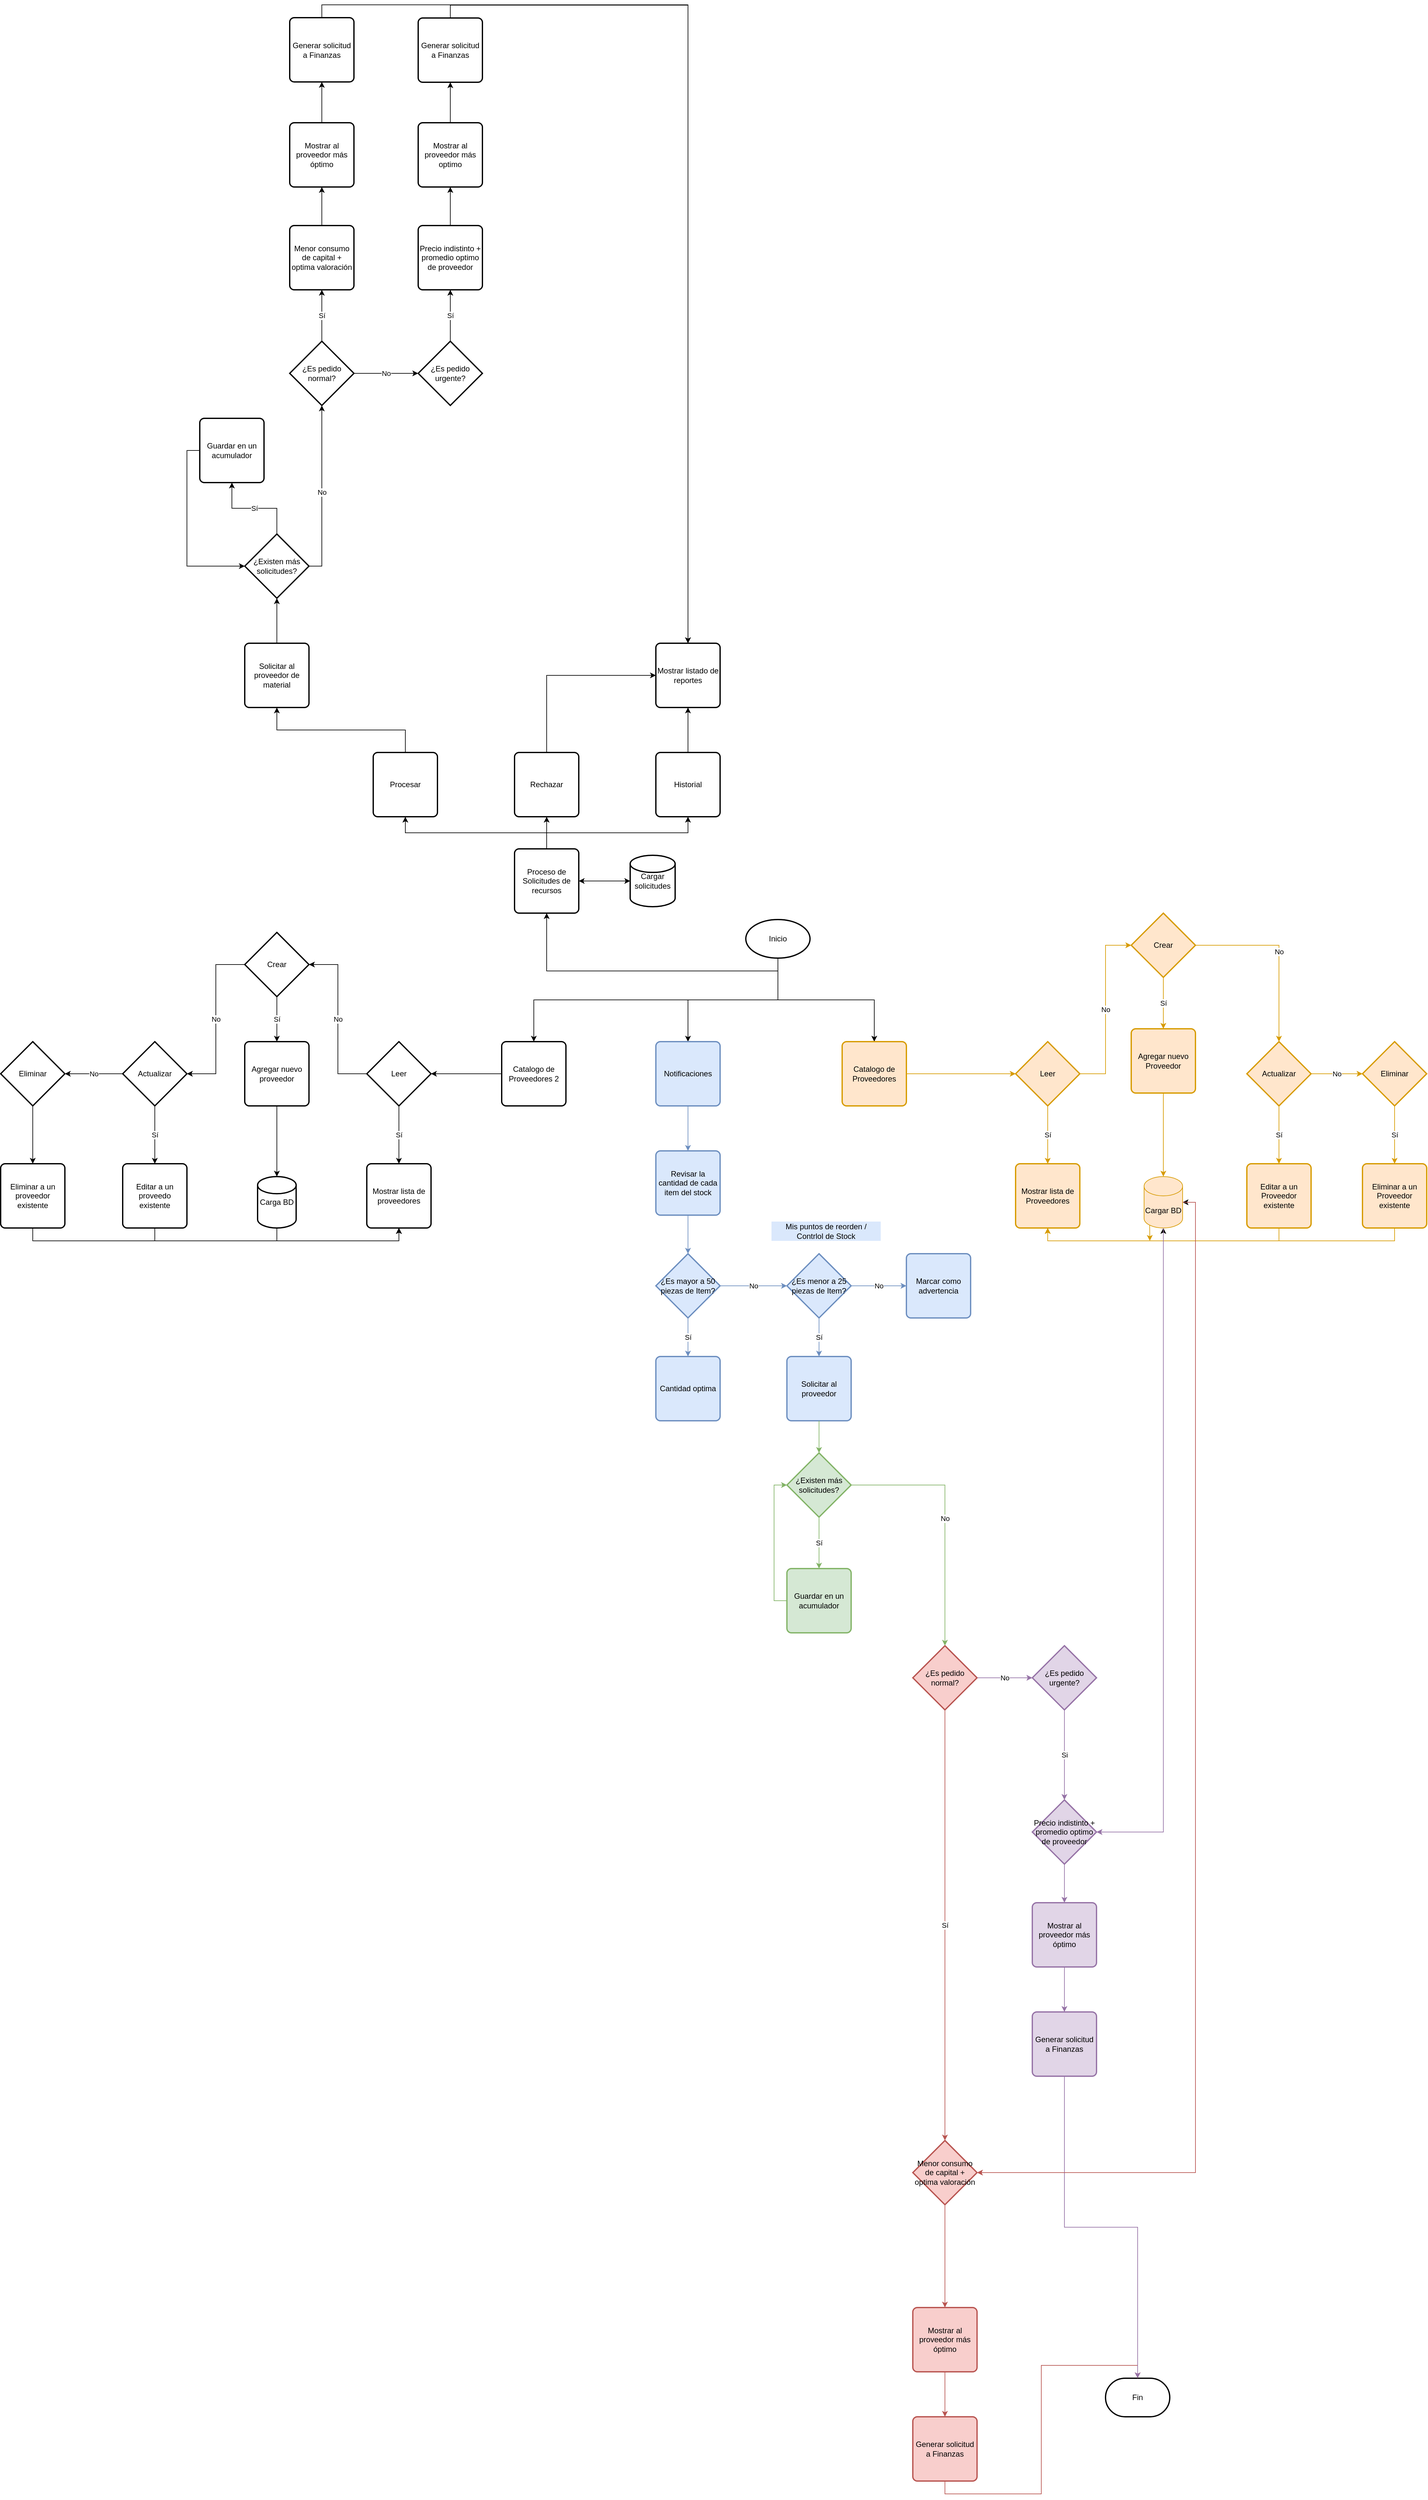 <mxfile version="27.0.9">
  <diagram name="Página-1" id="Si9PdR-W8FnnPKaAIWtb">
    <mxGraphModel dx="2134" dy="2963" grid="1" gridSize="10" guides="1" tooltips="1" connect="1" arrows="1" fold="1" page="1" pageScale="1" pageWidth="827" pageHeight="1169" math="0" shadow="0">
      <root>
        <mxCell id="0" />
        <mxCell id="1" parent="0" />
        <mxCell id="y1UfGzF3mYjny-DPBC8S-1" value="Revisar la cantidad de cada item del stock" style="rounded=1;whiteSpace=wrap;html=1;absoluteArcSize=1;arcSize=14;strokeWidth=2;fillColor=#dae8fc;strokeColor=#6c8ebf;" parent="1" vertex="1">
          <mxGeometry x="210" y="10" width="100" height="100" as="geometry" />
        </mxCell>
        <mxCell id="y1UfGzF3mYjny-DPBC8S-8" value="Sí" style="edgeStyle=orthogonalEdgeStyle;rounded=0;orthogonalLoop=1;jettySize=auto;html=1;exitX=0.5;exitY=1;exitDx=0;exitDy=0;exitPerimeter=0;entryX=0.5;entryY=0;entryDx=0;entryDy=0;fillColor=#dae8fc;strokeColor=#6c8ebf;" parent="1" source="y1UfGzF3mYjny-DPBC8S-2" target="y1UfGzF3mYjny-DPBC8S-3" edge="1">
          <mxGeometry relative="1" as="geometry" />
        </mxCell>
        <mxCell id="y1UfGzF3mYjny-DPBC8S-9" value="No" style="edgeStyle=orthogonalEdgeStyle;rounded=0;orthogonalLoop=1;jettySize=auto;html=1;exitX=1;exitY=0.5;exitDx=0;exitDy=0;exitPerimeter=0;fillColor=#dae8fc;strokeColor=#6c8ebf;" parent="1" source="y1UfGzF3mYjny-DPBC8S-2" target="y1UfGzF3mYjny-DPBC8S-4" edge="1">
          <mxGeometry relative="1" as="geometry" />
        </mxCell>
        <mxCell id="y1UfGzF3mYjny-DPBC8S-2" value="¿Es mayor a 50 piezas de Item?" style="strokeWidth=2;html=1;shape=mxgraph.flowchart.decision;whiteSpace=wrap;fillColor=#dae8fc;strokeColor=#6c8ebf;" parent="1" vertex="1">
          <mxGeometry x="210" y="170" width="100" height="100" as="geometry" />
        </mxCell>
        <mxCell id="y1UfGzF3mYjny-DPBC8S-3" value="Cantidad optima" style="rounded=1;whiteSpace=wrap;html=1;absoluteArcSize=1;arcSize=14;strokeWidth=2;fillColor=#dae8fc;strokeColor=#6c8ebf;" parent="1" vertex="1">
          <mxGeometry x="210" y="330" width="100" height="100" as="geometry" />
        </mxCell>
        <mxCell id="y1UfGzF3mYjny-DPBC8S-10" value="Sí" style="edgeStyle=orthogonalEdgeStyle;rounded=0;orthogonalLoop=1;jettySize=auto;html=1;exitX=0.5;exitY=1;exitDx=0;exitDy=0;exitPerimeter=0;fillColor=#dae8fc;strokeColor=#6c8ebf;" parent="1" source="y1UfGzF3mYjny-DPBC8S-4" target="y1UfGzF3mYjny-DPBC8S-5" edge="1">
          <mxGeometry relative="1" as="geometry" />
        </mxCell>
        <mxCell id="y1UfGzF3mYjny-DPBC8S-11" value="No" style="edgeStyle=orthogonalEdgeStyle;rounded=0;orthogonalLoop=1;jettySize=auto;html=1;exitX=1;exitY=0.5;exitDx=0;exitDy=0;exitPerimeter=0;fillColor=#dae8fc;strokeColor=#6c8ebf;" parent="1" source="y1UfGzF3mYjny-DPBC8S-4" target="y1UfGzF3mYjny-DPBC8S-6" edge="1">
          <mxGeometry relative="1" as="geometry" />
        </mxCell>
        <mxCell id="y1UfGzF3mYjny-DPBC8S-4" value="¿Es menor a 25 piezas de Item?" style="strokeWidth=2;html=1;shape=mxgraph.flowchart.decision;whiteSpace=wrap;fillColor=#dae8fc;strokeColor=#6c8ebf;" parent="1" vertex="1">
          <mxGeometry x="414" y="170" width="100" height="100" as="geometry" />
        </mxCell>
        <mxCell id="y1UfGzF3mYjny-DPBC8S-5" value="Solicitar al proveedor" style="rounded=1;whiteSpace=wrap;html=1;absoluteArcSize=1;arcSize=14;strokeWidth=2;fillColor=#dae8fc;strokeColor=#6c8ebf;" parent="1" vertex="1">
          <mxGeometry x="414" y="330" width="100" height="100" as="geometry" />
        </mxCell>
        <mxCell id="y1UfGzF3mYjny-DPBC8S-6" value="Marcar como advertencia" style="rounded=1;whiteSpace=wrap;html=1;absoluteArcSize=1;arcSize=14;strokeWidth=2;fillColor=#dae8fc;strokeColor=#6c8ebf;" parent="1" vertex="1">
          <mxGeometry x="600" y="170" width="100" height="100" as="geometry" />
        </mxCell>
        <mxCell id="y1UfGzF3mYjny-DPBC8S-7" style="edgeStyle=orthogonalEdgeStyle;rounded=0;orthogonalLoop=1;jettySize=auto;html=1;exitX=0.5;exitY=1;exitDx=0;exitDy=0;entryX=0.5;entryY=0;entryDx=0;entryDy=0;entryPerimeter=0;fillColor=#dae8fc;strokeColor=#6c8ebf;" parent="1" source="y1UfGzF3mYjny-DPBC8S-1" target="y1UfGzF3mYjny-DPBC8S-2" edge="1">
          <mxGeometry relative="1" as="geometry" />
        </mxCell>
        <mxCell id="y1UfGzF3mYjny-DPBC8S-12" value="Mis puntos de reorden / Contrlol de Stock" style="text;html=1;align=center;verticalAlign=middle;whiteSpace=wrap;rounded=0;fillColor=#dae8fc;strokeColor=none;gradientColor=none;" parent="1" vertex="1">
          <mxGeometry x="390" y="120" width="170" height="30" as="geometry" />
        </mxCell>
        <mxCell id="rQ1RyL4YtpQLSRB3d6i6-26" style="edgeStyle=orthogonalEdgeStyle;rounded=0;orthogonalLoop=1;jettySize=auto;html=1;exitX=0.5;exitY=1;exitDx=0;exitDy=0;exitPerimeter=0;entryX=0.5;entryY=0;entryDx=0;entryDy=0;" parent="1" source="GP2_9fRb6jsG9fSEQ1mg-2" target="rQ1RyL4YtpQLSRB3d6i6-7" edge="1">
          <mxGeometry relative="1" as="geometry" />
        </mxCell>
        <mxCell id="rQ1RyL4YtpQLSRB3d6i6-27" style="edgeStyle=orthogonalEdgeStyle;rounded=0;orthogonalLoop=1;jettySize=auto;html=1;exitX=0.5;exitY=1;exitDx=0;exitDy=0;exitPerimeter=0;entryX=0.5;entryY=0;entryDx=0;entryDy=0;" parent="1" source="GP2_9fRb6jsG9fSEQ1mg-2" target="GP2_9fRb6jsG9fSEQ1mg-3" edge="1">
          <mxGeometry relative="1" as="geometry" />
        </mxCell>
        <mxCell id="JnuN6gRySc5gOmuE4yXO-3" style="edgeStyle=orthogonalEdgeStyle;rounded=0;orthogonalLoop=1;jettySize=auto;html=1;exitX=0.5;exitY=1;exitDx=0;exitDy=0;exitPerimeter=0;entryX=0.5;entryY=0;entryDx=0;entryDy=0;" edge="1" parent="1" source="GP2_9fRb6jsG9fSEQ1mg-2" target="JnuN6gRySc5gOmuE4yXO-1">
          <mxGeometry relative="1" as="geometry" />
        </mxCell>
        <mxCell id="JnuN6gRySc5gOmuE4yXO-32" style="edgeStyle=orthogonalEdgeStyle;rounded=0;orthogonalLoop=1;jettySize=auto;html=1;exitX=0.5;exitY=1;exitDx=0;exitDy=0;exitPerimeter=0;entryX=0.5;entryY=1;entryDx=0;entryDy=0;" edge="1" parent="1" source="GP2_9fRb6jsG9fSEQ1mg-2" target="JnuN6gRySc5gOmuE4yXO-31">
          <mxGeometry relative="1" as="geometry" />
        </mxCell>
        <mxCell id="GP2_9fRb6jsG9fSEQ1mg-2" value="Inicio" style="strokeWidth=2;html=1;shape=mxgraph.flowchart.start_1;whiteSpace=wrap;" parent="1" vertex="1">
          <mxGeometry x="350" y="-350" width="100" height="60" as="geometry" />
        </mxCell>
        <mxCell id="GP2_9fRb6jsG9fSEQ1mg-4" style="edgeStyle=orthogonalEdgeStyle;rounded=0;orthogonalLoop=1;jettySize=auto;html=1;exitX=0.5;exitY=1;exitDx=0;exitDy=0;fillColor=#dae8fc;strokeColor=#6c8ebf;" parent="1" source="GP2_9fRb6jsG9fSEQ1mg-3" target="y1UfGzF3mYjny-DPBC8S-1" edge="1">
          <mxGeometry relative="1" as="geometry" />
        </mxCell>
        <mxCell id="GP2_9fRb6jsG9fSEQ1mg-3" value="Notificaciones" style="rounded=1;whiteSpace=wrap;html=1;absoluteArcSize=1;arcSize=14;strokeWidth=2;fillColor=#dae8fc;strokeColor=#6c8ebf;" parent="1" vertex="1">
          <mxGeometry x="210" y="-160" width="100" height="100" as="geometry" />
        </mxCell>
        <mxCell id="GP2_9fRb6jsG9fSEQ1mg-9" value="No" style="edgeStyle=orthogonalEdgeStyle;rounded=0;orthogonalLoop=1;jettySize=auto;html=1;exitX=1;exitY=0.5;exitDx=0;exitDy=0;exitPerimeter=0;fillColor=#e1d5e7;strokeColor=#9673a6;" parent="1" source="GP2_9fRb6jsG9fSEQ1mg-6" target="GP2_9fRb6jsG9fSEQ1mg-7" edge="1">
          <mxGeometry relative="1" as="geometry" />
        </mxCell>
        <mxCell id="XgwGahx4obBgcmmxPO0F-2" value="Sí" style="edgeStyle=orthogonalEdgeStyle;rounded=0;orthogonalLoop=1;jettySize=auto;html=1;exitX=0.5;exitY=1;exitDx=0;exitDy=0;exitPerimeter=0;fillColor=#f8cecc;strokeColor=#b85450;" parent="1" source="GP2_9fRb6jsG9fSEQ1mg-6" target="GP2_9fRb6jsG9fSEQ1mg-10" edge="1">
          <mxGeometry relative="1" as="geometry" />
        </mxCell>
        <mxCell id="GP2_9fRb6jsG9fSEQ1mg-6" value="¿Es pedido normal?" style="strokeWidth=2;html=1;shape=mxgraph.flowchart.decision;whiteSpace=wrap;fillColor=#f8cecc;strokeColor=#b85450;" parent="1" vertex="1">
          <mxGeometry x="610" y="780" width="100" height="100" as="geometry" />
        </mxCell>
        <mxCell id="XgwGahx4obBgcmmxPO0F-6" value="Si" style="edgeStyle=orthogonalEdgeStyle;rounded=0;orthogonalLoop=1;jettySize=auto;html=1;exitX=0.5;exitY=1;exitDx=0;exitDy=0;exitPerimeter=0;fillColor=#e1d5e7;strokeColor=#9673a6;" parent="1" source="GP2_9fRb6jsG9fSEQ1mg-7" target="XgwGahx4obBgcmmxPO0F-4" edge="1">
          <mxGeometry relative="1" as="geometry" />
        </mxCell>
        <mxCell id="GP2_9fRb6jsG9fSEQ1mg-7" value="¿Es pedido urgente?" style="strokeWidth=2;html=1;shape=mxgraph.flowchart.decision;whiteSpace=wrap;fillColor=#e1d5e7;strokeColor=#9673a6;" parent="1" vertex="1">
          <mxGeometry x="796" y="780" width="100" height="100" as="geometry" />
        </mxCell>
        <mxCell id="XgwGahx4obBgcmmxPO0F-15" style="edgeStyle=orthogonalEdgeStyle;rounded=0;orthogonalLoop=1;jettySize=auto;html=1;exitX=0.5;exitY=1;exitDx=0;exitDy=0;exitPerimeter=0;fillColor=#f8cecc;strokeColor=#b85450;" parent="1" source="GP2_9fRb6jsG9fSEQ1mg-10" target="XgwGahx4obBgcmmxPO0F-12" edge="1">
          <mxGeometry relative="1" as="geometry" />
        </mxCell>
        <mxCell id="XxHAxnA4pDJHmgFTphE2-3" style="edgeStyle=orthogonalEdgeStyle;rounded=0;orthogonalLoop=1;jettySize=auto;html=1;exitX=1;exitY=0.5;exitDx=0;exitDy=0;exitPerimeter=0;entryX=1;entryY=0.5;entryDx=0;entryDy=0;entryPerimeter=0;" parent="1" source="GP2_9fRb6jsG9fSEQ1mg-10" target="soa-nvEVilf6b3IacsVn-1" edge="1">
          <mxGeometry relative="1" as="geometry">
            <mxPoint x="1050" y="1550" as="targetPoint" />
          </mxGeometry>
        </mxCell>
        <mxCell id="GP2_9fRb6jsG9fSEQ1mg-10" value="Menor consumo de capital + optima valoración" style="strokeWidth=2;html=1;shape=mxgraph.flowchart.decision;whiteSpace=wrap;fillColor=#f8cecc;strokeColor=#b85450;" parent="1" vertex="1">
          <mxGeometry x="610" y="1550" width="100" height="100" as="geometry" />
        </mxCell>
        <mxCell id="XgwGahx4obBgcmmxPO0F-9" style="edgeStyle=orthogonalEdgeStyle;rounded=0;orthogonalLoop=1;jettySize=auto;html=1;exitX=0.5;exitY=1;exitDx=0;exitDy=0;exitPerimeter=0;fillColor=#e1d5e7;strokeColor=#9673a6;" parent="1" source="XgwGahx4obBgcmmxPO0F-4" target="XgwGahx4obBgcmmxPO0F-8" edge="1">
          <mxGeometry relative="1" as="geometry" />
        </mxCell>
        <mxCell id="XxHAxnA4pDJHmgFTphE2-2" style="edgeStyle=orthogonalEdgeStyle;rounded=0;orthogonalLoop=1;jettySize=auto;html=1;exitX=1;exitY=0.5;exitDx=0;exitDy=0;exitPerimeter=0;" parent="1" source="XgwGahx4obBgcmmxPO0F-4" target="soa-nvEVilf6b3IacsVn-1" edge="1">
          <mxGeometry relative="1" as="geometry">
            <mxPoint x="950" y="720" as="targetPoint" />
          </mxGeometry>
        </mxCell>
        <mxCell id="XgwGahx4obBgcmmxPO0F-4" value="Precio indistinto + promedio optimo de proveedor" style="strokeWidth=2;html=1;shape=mxgraph.flowchart.decision;whiteSpace=wrap;fillColor=#e1d5e7;strokeColor=#9673a6;" parent="1" vertex="1">
          <mxGeometry x="796" y="1020" width="100" height="100" as="geometry" />
        </mxCell>
        <mxCell id="XgwGahx4obBgcmmxPO0F-17" style="edgeStyle=orthogonalEdgeStyle;rounded=0;orthogonalLoop=1;jettySize=auto;html=1;exitX=0.5;exitY=1;exitDx=0;exitDy=0;fillColor=#e1d5e7;strokeColor=#9673a6;" parent="1" source="XgwGahx4obBgcmmxPO0F-8" target="XgwGahx4obBgcmmxPO0F-16" edge="1">
          <mxGeometry relative="1" as="geometry" />
        </mxCell>
        <mxCell id="XgwGahx4obBgcmmxPO0F-8" value="Mostrar al proveedor más óptimo" style="rounded=1;whiteSpace=wrap;html=1;absoluteArcSize=1;arcSize=14;strokeWidth=2;fillColor=#e1d5e7;strokeColor=#9673a6;" parent="1" vertex="1">
          <mxGeometry x="796" y="1180" width="100" height="100" as="geometry" />
        </mxCell>
        <mxCell id="rQ1RyL4YtpQLSRB3d6i6-4" style="edgeStyle=orthogonalEdgeStyle;rounded=0;orthogonalLoop=1;jettySize=auto;html=1;exitX=0.5;exitY=1;exitDx=0;exitDy=0;entryX=0.5;entryY=0;entryDx=0;entryDy=0;fillColor=#f8cecc;strokeColor=#b85450;" parent="1" source="XgwGahx4obBgcmmxPO0F-12" target="rQ1RyL4YtpQLSRB3d6i6-3" edge="1">
          <mxGeometry relative="1" as="geometry" />
        </mxCell>
        <mxCell id="XgwGahx4obBgcmmxPO0F-12" value="Mostrar al proveedor más óptimo" style="rounded=1;whiteSpace=wrap;html=1;absoluteArcSize=1;arcSize=14;strokeWidth=2;fillColor=#f8cecc;strokeColor=#b85450;" parent="1" vertex="1">
          <mxGeometry x="610" y="1810" width="100" height="100" as="geometry" />
        </mxCell>
        <mxCell id="XgwGahx4obBgcmmxPO0F-16" value="Generar solicitud a Finanzas" style="rounded=1;whiteSpace=wrap;html=1;absoluteArcSize=1;arcSize=14;strokeWidth=2;fillColor=#e1d5e7;strokeColor=#9673a6;" parent="1" vertex="1">
          <mxGeometry x="796" y="1350" width="100" height="100" as="geometry" />
        </mxCell>
        <mxCell id="rQ1RyL4YtpQLSRB3d6i6-3" value="Generar solicitud a Finanzas" style="rounded=1;whiteSpace=wrap;html=1;absoluteArcSize=1;arcSize=14;strokeWidth=2;fillColor=#f8cecc;strokeColor=#b85450;" parent="1" vertex="1">
          <mxGeometry x="610" y="1980" width="100" height="100" as="geometry" />
        </mxCell>
        <mxCell id="rQ1RyL4YtpQLSRB3d6i6-7" value="Catalogo de Proveedores" style="rounded=1;whiteSpace=wrap;html=1;absoluteArcSize=1;arcSize=14;strokeWidth=2;fillColor=#ffe6cc;strokeColor=#d79b00;" parent="1" vertex="1">
          <mxGeometry x="500" y="-160" width="100" height="100" as="geometry" />
        </mxCell>
        <mxCell id="rQ1RyL4YtpQLSRB3d6i6-8" value="Mostrar lista de Proveedores" style="rounded=1;whiteSpace=wrap;html=1;absoluteArcSize=1;arcSize=14;strokeWidth=2;fillColor=#ffe6cc;strokeColor=#d79b00;" parent="1" vertex="1">
          <mxGeometry x="770" y="30" width="100" height="100" as="geometry" />
        </mxCell>
        <mxCell id="soa-nvEVilf6b3IacsVn-2" style="edgeStyle=orthogonalEdgeStyle;rounded=0;orthogonalLoop=1;jettySize=auto;html=1;exitX=0.5;exitY=1;exitDx=0;exitDy=0;fillColor=#ffe6cc;strokeColor=#d79b00;" parent="1" source="rQ1RyL4YtpQLSRB3d6i6-9" target="soa-nvEVilf6b3IacsVn-1" edge="1">
          <mxGeometry relative="1" as="geometry" />
        </mxCell>
        <mxCell id="rQ1RyL4YtpQLSRB3d6i6-9" value="Agregar nuevo Proveedor" style="rounded=1;whiteSpace=wrap;html=1;absoluteArcSize=1;arcSize=14;strokeWidth=2;fillColor=#ffe6cc;strokeColor=#d79b00;" parent="1" vertex="1">
          <mxGeometry x="950" y="-180" width="100" height="100" as="geometry" />
        </mxCell>
        <mxCell id="soa-nvEVilf6b3IacsVn-4" style="edgeStyle=orthogonalEdgeStyle;rounded=0;orthogonalLoop=1;jettySize=auto;html=1;exitX=0.5;exitY=1;exitDx=0;exitDy=0;entryX=0.5;entryY=1;entryDx=0;entryDy=0;fillColor=#ffe6cc;strokeColor=#d79b00;" parent="1" source="rQ1RyL4YtpQLSRB3d6i6-10" target="rQ1RyL4YtpQLSRB3d6i6-8" edge="1">
          <mxGeometry relative="1" as="geometry" />
        </mxCell>
        <mxCell id="rQ1RyL4YtpQLSRB3d6i6-10" value="Editar a un Proveedor existente" style="rounded=1;whiteSpace=wrap;html=1;absoluteArcSize=1;arcSize=14;strokeWidth=2;fillColor=#ffe6cc;strokeColor=#d79b00;" parent="1" vertex="1">
          <mxGeometry x="1130" y="30" width="100" height="100" as="geometry" />
        </mxCell>
        <mxCell id="soa-nvEVilf6b3IacsVn-6" style="edgeStyle=orthogonalEdgeStyle;rounded=0;orthogonalLoop=1;jettySize=auto;html=1;exitX=0.5;exitY=1;exitDx=0;exitDy=0;entryX=0.5;entryY=1;entryDx=0;entryDy=0;fillColor=#ffe6cc;strokeColor=#d79b00;" parent="1" source="rQ1RyL4YtpQLSRB3d6i6-11" target="rQ1RyL4YtpQLSRB3d6i6-8" edge="1">
          <mxGeometry relative="1" as="geometry" />
        </mxCell>
        <mxCell id="rQ1RyL4YtpQLSRB3d6i6-11" value="Eliminar a un Proveedor existente" style="rounded=1;whiteSpace=wrap;html=1;absoluteArcSize=1;arcSize=14;strokeWidth=2;fillColor=#ffe6cc;strokeColor=#d79b00;" parent="1" vertex="1">
          <mxGeometry x="1310" y="30" width="100" height="100" as="geometry" />
        </mxCell>
        <mxCell id="rQ1RyL4YtpQLSRB3d6i6-14" value="Sí" style="edgeStyle=orthogonalEdgeStyle;rounded=0;orthogonalLoop=1;jettySize=auto;html=1;exitX=0.5;exitY=1;exitDx=0;exitDy=0;exitPerimeter=0;entryX=0.5;entryY=0;entryDx=0;entryDy=0;fillColor=#ffe6cc;strokeColor=#d79b00;" parent="1" source="rQ1RyL4YtpQLSRB3d6i6-12" target="rQ1RyL4YtpQLSRB3d6i6-8" edge="1">
          <mxGeometry relative="1" as="geometry" />
        </mxCell>
        <mxCell id="rQ1RyL4YtpQLSRB3d6i6-12" value="Leer" style="strokeWidth=2;html=1;shape=mxgraph.flowchart.decision;whiteSpace=wrap;fillColor=#ffe6cc;strokeColor=#d79b00;" parent="1" vertex="1">
          <mxGeometry x="770" y="-160" width="100" height="100" as="geometry" />
        </mxCell>
        <mxCell id="rQ1RyL4YtpQLSRB3d6i6-13" style="edgeStyle=orthogonalEdgeStyle;rounded=0;orthogonalLoop=1;jettySize=auto;html=1;exitX=1;exitY=0.5;exitDx=0;exitDy=0;entryX=0;entryY=0.5;entryDx=0;entryDy=0;entryPerimeter=0;fillColor=#ffe6cc;strokeColor=#d79b00;" parent="1" source="rQ1RyL4YtpQLSRB3d6i6-7" target="rQ1RyL4YtpQLSRB3d6i6-12" edge="1">
          <mxGeometry relative="1" as="geometry" />
        </mxCell>
        <mxCell id="rQ1RyL4YtpQLSRB3d6i6-18" value="Sí" style="edgeStyle=orthogonalEdgeStyle;rounded=0;orthogonalLoop=1;jettySize=auto;html=1;exitX=0.5;exitY=1;exitDx=0;exitDy=0;exitPerimeter=0;entryX=0.5;entryY=0;entryDx=0;entryDy=0;fillColor=#ffe6cc;strokeColor=#d79b00;" parent="1" source="rQ1RyL4YtpQLSRB3d6i6-16" target="rQ1RyL4YtpQLSRB3d6i6-9" edge="1">
          <mxGeometry relative="1" as="geometry" />
        </mxCell>
        <mxCell id="rQ1RyL4YtpQLSRB3d6i6-20" value="No" style="edgeStyle=orthogonalEdgeStyle;rounded=0;orthogonalLoop=1;jettySize=auto;html=1;exitX=1;exitY=0.5;exitDx=0;exitDy=0;exitPerimeter=0;fillColor=#ffe6cc;strokeColor=#d79b00;" parent="1" source="rQ1RyL4YtpQLSRB3d6i6-16" target="rQ1RyL4YtpQLSRB3d6i6-19" edge="1">
          <mxGeometry relative="1" as="geometry" />
        </mxCell>
        <mxCell id="rQ1RyL4YtpQLSRB3d6i6-16" value="Crear" style="strokeWidth=2;html=1;shape=mxgraph.flowchart.decision;whiteSpace=wrap;fillColor=#ffe6cc;strokeColor=#d79b00;" parent="1" vertex="1">
          <mxGeometry x="950" y="-360" width="100" height="100" as="geometry" />
        </mxCell>
        <mxCell id="rQ1RyL4YtpQLSRB3d6i6-17" value="No" style="edgeStyle=orthogonalEdgeStyle;rounded=0;orthogonalLoop=1;jettySize=auto;html=1;exitX=1;exitY=0.5;exitDx=0;exitDy=0;exitPerimeter=0;entryX=0;entryY=0.5;entryDx=0;entryDy=0;entryPerimeter=0;fillColor=#ffe6cc;strokeColor=#d79b00;" parent="1" source="rQ1RyL4YtpQLSRB3d6i6-12" target="rQ1RyL4YtpQLSRB3d6i6-16" edge="1">
          <mxGeometry relative="1" as="geometry" />
        </mxCell>
        <mxCell id="rQ1RyL4YtpQLSRB3d6i6-21" value="Sí" style="edgeStyle=orthogonalEdgeStyle;rounded=0;orthogonalLoop=1;jettySize=auto;html=1;exitX=0.5;exitY=1;exitDx=0;exitDy=0;exitPerimeter=0;entryX=0.5;entryY=0;entryDx=0;entryDy=0;fillColor=#ffe6cc;strokeColor=#d79b00;" parent="1" source="rQ1RyL4YtpQLSRB3d6i6-19" target="rQ1RyL4YtpQLSRB3d6i6-10" edge="1">
          <mxGeometry relative="1" as="geometry" />
        </mxCell>
        <mxCell id="rQ1RyL4YtpQLSRB3d6i6-19" value="Actualizar" style="strokeWidth=2;html=1;shape=mxgraph.flowchart.decision;whiteSpace=wrap;fillColor=#ffe6cc;strokeColor=#d79b00;" parent="1" vertex="1">
          <mxGeometry x="1130" y="-160" width="100" height="100" as="geometry" />
        </mxCell>
        <mxCell id="rQ1RyL4YtpQLSRB3d6i6-25" value="Sí" style="edgeStyle=orthogonalEdgeStyle;rounded=0;orthogonalLoop=1;jettySize=auto;html=1;exitX=0.5;exitY=1;exitDx=0;exitDy=0;exitPerimeter=0;entryX=0.5;entryY=0;entryDx=0;entryDy=0;fillColor=#ffe6cc;strokeColor=#d79b00;" parent="1" source="rQ1RyL4YtpQLSRB3d6i6-22" target="rQ1RyL4YtpQLSRB3d6i6-11" edge="1">
          <mxGeometry relative="1" as="geometry" />
        </mxCell>
        <mxCell id="rQ1RyL4YtpQLSRB3d6i6-22" value="Eliminar" style="strokeWidth=2;html=1;shape=mxgraph.flowchart.decision;whiteSpace=wrap;fillColor=#ffe6cc;strokeColor=#d79b00;" parent="1" vertex="1">
          <mxGeometry x="1310" y="-160" width="100" height="100" as="geometry" />
        </mxCell>
        <mxCell id="rQ1RyL4YtpQLSRB3d6i6-23" value="No" style="edgeStyle=orthogonalEdgeStyle;rounded=0;orthogonalLoop=1;jettySize=auto;html=1;exitX=1;exitY=0.5;exitDx=0;exitDy=0;exitPerimeter=0;entryX=0;entryY=0.5;entryDx=0;entryDy=0;entryPerimeter=0;fillColor=#ffe6cc;strokeColor=#d79b00;" parent="1" source="rQ1RyL4YtpQLSRB3d6i6-19" target="rQ1RyL4YtpQLSRB3d6i6-22" edge="1">
          <mxGeometry relative="1" as="geometry" />
        </mxCell>
        <mxCell id="rQ1RyL4YtpQLSRB3d6i6-31" value="Fin" style="strokeWidth=2;html=1;shape=mxgraph.flowchart.terminator;whiteSpace=wrap;" parent="1" vertex="1">
          <mxGeometry x="910" y="1920" width="100" height="60" as="geometry" />
        </mxCell>
        <mxCell id="rQ1RyL4YtpQLSRB3d6i6-32" style="edgeStyle=orthogonalEdgeStyle;rounded=0;orthogonalLoop=1;jettySize=auto;html=1;exitX=0.5;exitY=1;exitDx=0;exitDy=0;entryX=0.5;entryY=0;entryDx=0;entryDy=0;entryPerimeter=0;fillColor=#f8cecc;strokeColor=#b85450;" parent="1" source="rQ1RyL4YtpQLSRB3d6i6-3" target="rQ1RyL4YtpQLSRB3d6i6-31" edge="1">
          <mxGeometry relative="1" as="geometry" />
        </mxCell>
        <mxCell id="rQ1RyL4YtpQLSRB3d6i6-34" style="edgeStyle=orthogonalEdgeStyle;rounded=0;orthogonalLoop=1;jettySize=auto;html=1;exitX=0.5;exitY=1;exitDx=0;exitDy=0;entryX=0.5;entryY=0;entryDx=0;entryDy=0;entryPerimeter=0;fillColor=#e1d5e7;strokeColor=#9673a6;" parent="1" source="XgwGahx4obBgcmmxPO0F-16" target="rQ1RyL4YtpQLSRB3d6i6-31" edge="1">
          <mxGeometry relative="1" as="geometry" />
        </mxCell>
        <mxCell id="soa-nvEVilf6b3IacsVn-5" style="edgeStyle=orthogonalEdgeStyle;rounded=0;orthogonalLoop=1;jettySize=auto;html=1;exitX=0.5;exitY=1;exitDx=0;exitDy=0;exitPerimeter=0;entryX=0.5;entryY=1;entryDx=0;entryDy=0;fillColor=#ffe6cc;strokeColor=#d79b00;" parent="1" source="soa-nvEVilf6b3IacsVn-1" target="rQ1RyL4YtpQLSRB3d6i6-8" edge="1">
          <mxGeometry relative="1" as="geometry" />
        </mxCell>
        <mxCell id="JnuN6gRySc5gOmuE4yXO-22" style="edgeStyle=orthogonalEdgeStyle;rounded=0;orthogonalLoop=1;jettySize=auto;html=1;exitX=0.145;exitY=1;exitDx=0;exitDy=-4.35;exitPerimeter=0;fillColor=#ffe6cc;strokeColor=#d79b00;" edge="1" parent="1" source="soa-nvEVilf6b3IacsVn-1">
          <mxGeometry relative="1" as="geometry">
            <mxPoint x="979" y="150" as="targetPoint" />
          </mxGeometry>
        </mxCell>
        <mxCell id="soa-nvEVilf6b3IacsVn-1" value="Cargar BD" style="shape=cylinder3;whiteSpace=wrap;html=1;boundedLbl=1;backgroundOutline=1;size=15;fillColor=#ffe6cc;strokeColor=#d79b00;" parent="1" vertex="1">
          <mxGeometry x="970" y="50" width="60" height="80" as="geometry" />
        </mxCell>
        <mxCell id="soa-nvEVilf6b3IacsVn-12" value="Sí" style="edgeStyle=orthogonalEdgeStyle;rounded=0;orthogonalLoop=1;jettySize=auto;html=1;exitX=0.5;exitY=1;exitDx=0;exitDy=0;exitPerimeter=0;entryX=0.5;entryY=0;entryDx=0;entryDy=0;fillColor=#d5e8d4;strokeColor=#82b366;" parent="1" source="soa-nvEVilf6b3IacsVn-10" target="soa-nvEVilf6b3IacsVn-11" edge="1">
          <mxGeometry relative="1" as="geometry" />
        </mxCell>
        <mxCell id="soa-nvEVilf6b3IacsVn-10" value="¿Existen más solicitudes?" style="strokeWidth=2;html=1;shape=mxgraph.flowchart.decision;whiteSpace=wrap;fillColor=#d5e8d4;strokeColor=#82b366;" parent="1" vertex="1">
          <mxGeometry x="414" y="480" width="100" height="100" as="geometry" />
        </mxCell>
        <mxCell id="soa-nvEVilf6b3IacsVn-11" value="Guardar en un acumulador" style="rounded=1;whiteSpace=wrap;html=1;absoluteArcSize=1;arcSize=14;strokeWidth=2;fillColor=#d5e8d4;strokeColor=#82b366;" parent="1" vertex="1">
          <mxGeometry x="414" y="660" width="100" height="100" as="geometry" />
        </mxCell>
        <mxCell id="soa-nvEVilf6b3IacsVn-13" style="edgeStyle=orthogonalEdgeStyle;rounded=0;orthogonalLoop=1;jettySize=auto;html=1;exitX=0.5;exitY=1;exitDx=0;exitDy=0;entryX=0.5;entryY=0;entryDx=0;entryDy=0;entryPerimeter=0;fillColor=#d5e8d4;strokeColor=#82b366;" parent="1" source="y1UfGzF3mYjny-DPBC8S-5" target="soa-nvEVilf6b3IacsVn-10" edge="1">
          <mxGeometry relative="1" as="geometry" />
        </mxCell>
        <mxCell id="soa-nvEVilf6b3IacsVn-14" style="edgeStyle=orthogonalEdgeStyle;rounded=0;orthogonalLoop=1;jettySize=auto;html=1;exitX=0;exitY=0.5;exitDx=0;exitDy=0;entryX=0;entryY=0.5;entryDx=0;entryDy=0;entryPerimeter=0;fillColor=#d5e8d4;strokeColor=#82b366;" parent="1" source="soa-nvEVilf6b3IacsVn-11" target="soa-nvEVilf6b3IacsVn-10" edge="1">
          <mxGeometry relative="1" as="geometry" />
        </mxCell>
        <mxCell id="soa-nvEVilf6b3IacsVn-15" value="No" style="edgeStyle=orthogonalEdgeStyle;rounded=0;orthogonalLoop=1;jettySize=auto;html=1;exitX=1;exitY=0.5;exitDx=0;exitDy=0;exitPerimeter=0;entryX=0.5;entryY=0;entryDx=0;entryDy=0;entryPerimeter=0;fillColor=#d5e8d4;strokeColor=#82b366;" parent="1" source="soa-nvEVilf6b3IacsVn-10" target="GP2_9fRb6jsG9fSEQ1mg-6" edge="1">
          <mxGeometry relative="1" as="geometry" />
        </mxCell>
        <mxCell id="XxHAxnA4pDJHmgFTphE2-1" style="edgeStyle=orthogonalEdgeStyle;rounded=0;orthogonalLoop=1;jettySize=auto;html=1;exitX=0.5;exitY=1;exitDx=0;exitDy=0;exitPerimeter=0;entryX=1;entryY=0.5;entryDx=0;entryDy=0;entryPerimeter=0;fillColor=#e1d5e7;strokeColor=#9673a6;" parent="1" source="soa-nvEVilf6b3IacsVn-1" target="XgwGahx4obBgcmmxPO0F-4" edge="1">
          <mxGeometry relative="1" as="geometry" />
        </mxCell>
        <mxCell id="XxHAxnA4pDJHmgFTphE2-4" style="edgeStyle=orthogonalEdgeStyle;rounded=0;orthogonalLoop=1;jettySize=auto;html=1;exitX=1;exitY=0.5;exitDx=0;exitDy=0;exitPerimeter=0;entryX=1;entryY=0.5;entryDx=0;entryDy=0;entryPerimeter=0;fillColor=#f8cecc;strokeColor=#b85450;" parent="1" source="soa-nvEVilf6b3IacsVn-1" target="GP2_9fRb6jsG9fSEQ1mg-10" edge="1">
          <mxGeometry relative="1" as="geometry" />
        </mxCell>
        <mxCell id="JnuN6gRySc5gOmuE4yXO-9" style="edgeStyle=orthogonalEdgeStyle;rounded=0;orthogonalLoop=1;jettySize=auto;html=1;exitX=0;exitY=0.5;exitDx=0;exitDy=0;" edge="1" parent="1" source="JnuN6gRySc5gOmuE4yXO-1" target="JnuN6gRySc5gOmuE4yXO-4">
          <mxGeometry relative="1" as="geometry" />
        </mxCell>
        <mxCell id="JnuN6gRySc5gOmuE4yXO-1" value="Catalogo de Proveedores 2" style="rounded=1;whiteSpace=wrap;html=1;absoluteArcSize=1;arcSize=14;strokeWidth=2;" vertex="1" parent="1">
          <mxGeometry x="-30" y="-160" width="100" height="100" as="geometry" />
        </mxCell>
        <mxCell id="JnuN6gRySc5gOmuE4yXO-10" value="Sí" style="edgeStyle=orthogonalEdgeStyle;rounded=0;orthogonalLoop=1;jettySize=auto;html=1;exitX=0.5;exitY=1;exitDx=0;exitDy=0;exitPerimeter=0;" edge="1" parent="1" source="JnuN6gRySc5gOmuE4yXO-4" target="JnuN6gRySc5gOmuE4yXO-8">
          <mxGeometry relative="1" as="geometry" />
        </mxCell>
        <mxCell id="JnuN6gRySc5gOmuE4yXO-4" value="Leer" style="strokeWidth=2;html=1;shape=mxgraph.flowchart.decision;whiteSpace=wrap;" vertex="1" parent="1">
          <mxGeometry x="-240" y="-160" width="100" height="100" as="geometry" />
        </mxCell>
        <mxCell id="JnuN6gRySc5gOmuE4yXO-14" value="Sí" style="edgeStyle=orthogonalEdgeStyle;rounded=0;orthogonalLoop=1;jettySize=auto;html=1;exitX=0.5;exitY=1;exitDx=0;exitDy=0;exitPerimeter=0;entryX=0.5;entryY=0;entryDx=0;entryDy=0;" edge="1" parent="1" source="JnuN6gRySc5gOmuE4yXO-5" target="JnuN6gRySc5gOmuE4yXO-12">
          <mxGeometry relative="1" as="geometry" />
        </mxCell>
        <mxCell id="JnuN6gRySc5gOmuE4yXO-5" value="Crear" style="strokeWidth=2;html=1;shape=mxgraph.flowchart.decision;whiteSpace=wrap;" vertex="1" parent="1">
          <mxGeometry x="-430" y="-330" width="100" height="100" as="geometry" />
        </mxCell>
        <mxCell id="JnuN6gRySc5gOmuE4yXO-17" value="Sí" style="edgeStyle=orthogonalEdgeStyle;rounded=0;orthogonalLoop=1;jettySize=auto;html=1;exitX=0.5;exitY=1;exitDx=0;exitDy=0;exitPerimeter=0;" edge="1" parent="1" source="JnuN6gRySc5gOmuE4yXO-6" target="JnuN6gRySc5gOmuE4yXO-16">
          <mxGeometry relative="1" as="geometry" />
        </mxCell>
        <mxCell id="JnuN6gRySc5gOmuE4yXO-6" value="Actualizar" style="strokeWidth=2;html=1;shape=mxgraph.flowchart.decision;whiteSpace=wrap;" vertex="1" parent="1">
          <mxGeometry x="-620" y="-160" width="100" height="100" as="geometry" />
        </mxCell>
        <mxCell id="JnuN6gRySc5gOmuE4yXO-21" style="edgeStyle=orthogonalEdgeStyle;rounded=0;orthogonalLoop=1;jettySize=auto;html=1;exitX=0.5;exitY=1;exitDx=0;exitDy=0;exitPerimeter=0;" edge="1" parent="1" source="JnuN6gRySc5gOmuE4yXO-7" target="JnuN6gRySc5gOmuE4yXO-20">
          <mxGeometry relative="1" as="geometry" />
        </mxCell>
        <mxCell id="JnuN6gRySc5gOmuE4yXO-7" value="Eliminar" style="strokeWidth=2;html=1;shape=mxgraph.flowchart.decision;whiteSpace=wrap;" vertex="1" parent="1">
          <mxGeometry x="-810" y="-160" width="100" height="100" as="geometry" />
        </mxCell>
        <mxCell id="JnuN6gRySc5gOmuE4yXO-8" value="Mostrar lista de proveedores" style="rounded=1;whiteSpace=wrap;html=1;absoluteArcSize=1;arcSize=14;strokeWidth=2;" vertex="1" parent="1">
          <mxGeometry x="-240" y="30" width="100" height="100" as="geometry" />
        </mxCell>
        <mxCell id="JnuN6gRySc5gOmuE4yXO-24" style="edgeStyle=orthogonalEdgeStyle;rounded=0;orthogonalLoop=1;jettySize=auto;html=1;exitX=0.5;exitY=1;exitDx=0;exitDy=0;" edge="1" parent="1" source="JnuN6gRySc5gOmuE4yXO-12" target="JnuN6gRySc5gOmuE4yXO-23">
          <mxGeometry relative="1" as="geometry" />
        </mxCell>
        <mxCell id="JnuN6gRySc5gOmuE4yXO-12" value="Agregar nuevo proveedor" style="rounded=1;whiteSpace=wrap;html=1;absoluteArcSize=1;arcSize=14;strokeWidth=2;" vertex="1" parent="1">
          <mxGeometry x="-430" y="-160" width="100" height="100" as="geometry" />
        </mxCell>
        <mxCell id="JnuN6gRySc5gOmuE4yXO-13" value="No" style="edgeStyle=orthogonalEdgeStyle;rounded=0;orthogonalLoop=1;jettySize=auto;html=1;exitX=0;exitY=0.5;exitDx=0;exitDy=0;exitPerimeter=0;entryX=1;entryY=0.5;entryDx=0;entryDy=0;entryPerimeter=0;" edge="1" parent="1" source="JnuN6gRySc5gOmuE4yXO-4" target="JnuN6gRySc5gOmuE4yXO-5">
          <mxGeometry relative="1" as="geometry" />
        </mxCell>
        <mxCell id="JnuN6gRySc5gOmuE4yXO-15" value="No" style="edgeStyle=orthogonalEdgeStyle;rounded=0;orthogonalLoop=1;jettySize=auto;html=1;exitX=0;exitY=0.5;exitDx=0;exitDy=0;exitPerimeter=0;entryX=1;entryY=0.5;entryDx=0;entryDy=0;entryPerimeter=0;" edge="1" parent="1" source="JnuN6gRySc5gOmuE4yXO-5" target="JnuN6gRySc5gOmuE4yXO-6">
          <mxGeometry relative="1" as="geometry" />
        </mxCell>
        <mxCell id="JnuN6gRySc5gOmuE4yXO-27" style="edgeStyle=orthogonalEdgeStyle;rounded=0;orthogonalLoop=1;jettySize=auto;html=1;exitX=0.5;exitY=1;exitDx=0;exitDy=0;entryX=0.5;entryY=1;entryDx=0;entryDy=0;" edge="1" parent="1" source="JnuN6gRySc5gOmuE4yXO-16" target="JnuN6gRySc5gOmuE4yXO-8">
          <mxGeometry relative="1" as="geometry" />
        </mxCell>
        <mxCell id="JnuN6gRySc5gOmuE4yXO-16" value="Editar a un proveedo existente" style="rounded=1;whiteSpace=wrap;html=1;absoluteArcSize=1;arcSize=14;strokeWidth=2;" vertex="1" parent="1">
          <mxGeometry x="-620" y="30" width="100" height="100" as="geometry" />
        </mxCell>
        <mxCell id="JnuN6gRySc5gOmuE4yXO-19" value="No" style="edgeStyle=orthogonalEdgeStyle;rounded=0;orthogonalLoop=1;jettySize=auto;html=1;exitX=0;exitY=0.5;exitDx=0;exitDy=0;exitPerimeter=0;entryX=1;entryY=0.5;entryDx=0;entryDy=0;entryPerimeter=0;" edge="1" parent="1" source="JnuN6gRySc5gOmuE4yXO-6" target="JnuN6gRySc5gOmuE4yXO-7">
          <mxGeometry relative="1" as="geometry" />
        </mxCell>
        <mxCell id="JnuN6gRySc5gOmuE4yXO-25" style="edgeStyle=orthogonalEdgeStyle;rounded=0;orthogonalLoop=1;jettySize=auto;html=1;exitX=0.5;exitY=1;exitDx=0;exitDy=0;entryX=0.5;entryY=1;entryDx=0;entryDy=0;" edge="1" parent="1" source="JnuN6gRySc5gOmuE4yXO-20" target="JnuN6gRySc5gOmuE4yXO-8">
          <mxGeometry relative="1" as="geometry" />
        </mxCell>
        <mxCell id="JnuN6gRySc5gOmuE4yXO-20" value="Eliminar a un proveedor existente" style="rounded=1;whiteSpace=wrap;html=1;absoluteArcSize=1;arcSize=14;strokeWidth=2;" vertex="1" parent="1">
          <mxGeometry x="-810" y="30" width="100" height="100" as="geometry" />
        </mxCell>
        <mxCell id="JnuN6gRySc5gOmuE4yXO-30" style="edgeStyle=orthogonalEdgeStyle;rounded=0;orthogonalLoop=1;jettySize=auto;html=1;exitX=0.5;exitY=1;exitDx=0;exitDy=0;exitPerimeter=0;entryX=0.5;entryY=1;entryDx=0;entryDy=0;" edge="1" parent="1" source="JnuN6gRySc5gOmuE4yXO-23" target="JnuN6gRySc5gOmuE4yXO-8">
          <mxGeometry relative="1" as="geometry" />
        </mxCell>
        <mxCell id="JnuN6gRySc5gOmuE4yXO-23" value="Carga BD" style="strokeWidth=2;html=1;shape=mxgraph.flowchart.database;whiteSpace=wrap;" vertex="1" parent="1">
          <mxGeometry x="-410" y="50" width="60" height="80" as="geometry" />
        </mxCell>
        <mxCell id="JnuN6gRySc5gOmuE4yXO-37" style="edgeStyle=orthogonalEdgeStyle;rounded=0;orthogonalLoop=1;jettySize=auto;html=1;exitX=0.5;exitY=0;exitDx=0;exitDy=0;entryX=0.5;entryY=1;entryDx=0;entryDy=0;" edge="1" parent="1" source="JnuN6gRySc5gOmuE4yXO-31" target="JnuN6gRySc5gOmuE4yXO-35">
          <mxGeometry relative="1" as="geometry" />
        </mxCell>
        <mxCell id="JnuN6gRySc5gOmuE4yXO-38" style="edgeStyle=orthogonalEdgeStyle;rounded=0;orthogonalLoop=1;jettySize=auto;html=1;exitX=0.5;exitY=0;exitDx=0;exitDy=0;entryX=0.5;entryY=1;entryDx=0;entryDy=0;" edge="1" parent="1" source="JnuN6gRySc5gOmuE4yXO-31" target="JnuN6gRySc5gOmuE4yXO-33">
          <mxGeometry relative="1" as="geometry" />
        </mxCell>
        <mxCell id="JnuN6gRySc5gOmuE4yXO-39" style="edgeStyle=orthogonalEdgeStyle;rounded=0;orthogonalLoop=1;jettySize=auto;html=1;exitX=0.5;exitY=0;exitDx=0;exitDy=0;entryX=0.5;entryY=1;entryDx=0;entryDy=0;" edge="1" parent="1" source="JnuN6gRySc5gOmuE4yXO-31" target="JnuN6gRySc5gOmuE4yXO-36">
          <mxGeometry relative="1" as="geometry" />
        </mxCell>
        <mxCell id="JnuN6gRySc5gOmuE4yXO-42" value="" style="edgeStyle=orthogonalEdgeStyle;rounded=0;orthogonalLoop=1;jettySize=auto;html=1;" edge="1" parent="1" source="JnuN6gRySc5gOmuE4yXO-31" target="JnuN6gRySc5gOmuE4yXO-40">
          <mxGeometry relative="1" as="geometry" />
        </mxCell>
        <mxCell id="JnuN6gRySc5gOmuE4yXO-31" value="Proceso de Solicitudes de recursos" style="rounded=1;whiteSpace=wrap;html=1;absoluteArcSize=1;arcSize=14;strokeWidth=2;" vertex="1" parent="1">
          <mxGeometry x="-10" y="-460" width="100" height="100" as="geometry" />
        </mxCell>
        <mxCell id="JnuN6gRySc5gOmuE4yXO-56" style="edgeStyle=orthogonalEdgeStyle;rounded=0;orthogonalLoop=1;jettySize=auto;html=1;exitX=0.5;exitY=0;exitDx=0;exitDy=0;" edge="1" parent="1" source="JnuN6gRySc5gOmuE4yXO-33" target="JnuN6gRySc5gOmuE4yXO-51">
          <mxGeometry relative="1" as="geometry" />
        </mxCell>
        <mxCell id="JnuN6gRySc5gOmuE4yXO-33" value="Procesar" style="rounded=1;whiteSpace=wrap;html=1;absoluteArcSize=1;arcSize=14;strokeWidth=2;" vertex="1" parent="1">
          <mxGeometry x="-230" y="-610" width="100" height="100" as="geometry" />
        </mxCell>
        <mxCell id="JnuN6gRySc5gOmuE4yXO-50" style="edgeStyle=orthogonalEdgeStyle;rounded=0;orthogonalLoop=1;jettySize=auto;html=1;exitX=0.5;exitY=0;exitDx=0;exitDy=0;entryX=0;entryY=0.5;entryDx=0;entryDy=0;" edge="1" parent="1" source="JnuN6gRySc5gOmuE4yXO-35" target="JnuN6gRySc5gOmuE4yXO-46">
          <mxGeometry relative="1" as="geometry" />
        </mxCell>
        <mxCell id="JnuN6gRySc5gOmuE4yXO-35" value="Rechazar" style="rounded=1;whiteSpace=wrap;html=1;absoluteArcSize=1;arcSize=14;strokeWidth=2;" vertex="1" parent="1">
          <mxGeometry x="-10" y="-610" width="100" height="100" as="geometry" />
        </mxCell>
        <mxCell id="JnuN6gRySc5gOmuE4yXO-47" style="edgeStyle=orthogonalEdgeStyle;rounded=0;orthogonalLoop=1;jettySize=auto;html=1;exitX=0.5;exitY=0;exitDx=0;exitDy=0;entryX=0.5;entryY=1;entryDx=0;entryDy=0;" edge="1" parent="1" source="JnuN6gRySc5gOmuE4yXO-36" target="JnuN6gRySc5gOmuE4yXO-46">
          <mxGeometry relative="1" as="geometry" />
        </mxCell>
        <mxCell id="JnuN6gRySc5gOmuE4yXO-36" value="Historial" style="rounded=1;whiteSpace=wrap;html=1;absoluteArcSize=1;arcSize=14;strokeWidth=2;" vertex="1" parent="1">
          <mxGeometry x="210" y="-610" width="100" height="100" as="geometry" />
        </mxCell>
        <mxCell id="JnuN6gRySc5gOmuE4yXO-41" value="" style="edgeStyle=orthogonalEdgeStyle;rounded=0;orthogonalLoop=1;jettySize=auto;html=1;" edge="1" parent="1" source="JnuN6gRySc5gOmuE4yXO-40" target="JnuN6gRySc5gOmuE4yXO-31">
          <mxGeometry relative="1" as="geometry" />
        </mxCell>
        <mxCell id="JnuN6gRySc5gOmuE4yXO-40" value="Cargar solicitudes" style="strokeWidth=2;html=1;shape=mxgraph.flowchart.database;whiteSpace=wrap;" vertex="1" parent="1">
          <mxGeometry x="170" y="-450" width="70" height="80" as="geometry" />
        </mxCell>
        <mxCell id="JnuN6gRySc5gOmuE4yXO-46" value="Mostrar listado de reportes" style="rounded=1;whiteSpace=wrap;html=1;absoluteArcSize=1;arcSize=14;strokeWidth=2;" vertex="1" parent="1">
          <mxGeometry x="210" y="-780" width="100" height="100" as="geometry" />
        </mxCell>
        <mxCell id="JnuN6gRySc5gOmuE4yXO-51" value="Solicitar al proveedor de material" style="rounded=1;whiteSpace=wrap;html=1;absoluteArcSize=1;arcSize=14;strokeWidth=2;" vertex="1" parent="1">
          <mxGeometry x="-430" y="-780" width="100" height="100" as="geometry" />
        </mxCell>
        <mxCell id="JnuN6gRySc5gOmuE4yXO-59" value="Sí" style="edgeStyle=orthogonalEdgeStyle;rounded=0;orthogonalLoop=1;jettySize=auto;html=1;exitX=0.5;exitY=0;exitDx=0;exitDy=0;exitPerimeter=0;" edge="1" parent="1" source="JnuN6gRySc5gOmuE4yXO-52" target="JnuN6gRySc5gOmuE4yXO-53">
          <mxGeometry relative="1" as="geometry" />
        </mxCell>
        <mxCell id="JnuN6gRySc5gOmuE4yXO-52" value="¿Existen más solicitudes?" style="strokeWidth=2;html=1;shape=mxgraph.flowchart.decision;whiteSpace=wrap;" vertex="1" parent="1">
          <mxGeometry x="-430" y="-950" width="100" height="100" as="geometry" />
        </mxCell>
        <mxCell id="JnuN6gRySc5gOmuE4yXO-53" value="Guardar en un acumulador" style="rounded=1;whiteSpace=wrap;html=1;absoluteArcSize=1;arcSize=14;strokeWidth=2;" vertex="1" parent="1">
          <mxGeometry x="-500" y="-1130" width="100" height="100" as="geometry" />
        </mxCell>
        <mxCell id="JnuN6gRySc5gOmuE4yXO-65" value="Sí" style="edgeStyle=orthogonalEdgeStyle;rounded=0;orthogonalLoop=1;jettySize=auto;html=1;exitX=0.5;exitY=0;exitDx=0;exitDy=0;exitPerimeter=0;entryX=0.5;entryY=1;entryDx=0;entryDy=0;" edge="1" parent="1" source="JnuN6gRySc5gOmuE4yXO-54" target="JnuN6gRySc5gOmuE4yXO-64">
          <mxGeometry relative="1" as="geometry" />
        </mxCell>
        <mxCell id="JnuN6gRySc5gOmuE4yXO-54" value="¿Es pedido normal?" style="strokeWidth=2;html=1;shape=mxgraph.flowchart.decision;whiteSpace=wrap;" vertex="1" parent="1">
          <mxGeometry x="-360" y="-1250" width="100" height="100" as="geometry" />
        </mxCell>
        <mxCell id="JnuN6gRySc5gOmuE4yXO-71" value="Sí" style="edgeStyle=orthogonalEdgeStyle;rounded=0;orthogonalLoop=1;jettySize=auto;html=1;exitX=0.5;exitY=0;exitDx=0;exitDy=0;exitPerimeter=0;entryX=0.5;entryY=1;entryDx=0;entryDy=0;" edge="1" parent="1" source="JnuN6gRySc5gOmuE4yXO-55" target="JnuN6gRySc5gOmuE4yXO-70">
          <mxGeometry relative="1" as="geometry" />
        </mxCell>
        <mxCell id="JnuN6gRySc5gOmuE4yXO-55" value="¿Es pedido urgente?" style="strokeWidth=2;html=1;shape=mxgraph.flowchart.decision;whiteSpace=wrap;" vertex="1" parent="1">
          <mxGeometry x="-160" y="-1250" width="100" height="100" as="geometry" />
        </mxCell>
        <mxCell id="JnuN6gRySc5gOmuE4yXO-57" style="edgeStyle=orthogonalEdgeStyle;rounded=0;orthogonalLoop=1;jettySize=auto;html=1;exitX=0.5;exitY=0;exitDx=0;exitDy=0;entryX=0.5;entryY=1;entryDx=0;entryDy=0;entryPerimeter=0;" edge="1" parent="1" source="JnuN6gRySc5gOmuE4yXO-51" target="JnuN6gRySc5gOmuE4yXO-52">
          <mxGeometry relative="1" as="geometry" />
        </mxCell>
        <mxCell id="JnuN6gRySc5gOmuE4yXO-60" style="edgeStyle=orthogonalEdgeStyle;rounded=0;orthogonalLoop=1;jettySize=auto;html=1;exitX=0;exitY=0.5;exitDx=0;exitDy=0;entryX=0;entryY=0.5;entryDx=0;entryDy=0;entryPerimeter=0;" edge="1" parent="1" source="JnuN6gRySc5gOmuE4yXO-53" target="JnuN6gRySc5gOmuE4yXO-52">
          <mxGeometry relative="1" as="geometry" />
        </mxCell>
        <mxCell id="JnuN6gRySc5gOmuE4yXO-62" value="No" style="edgeStyle=orthogonalEdgeStyle;rounded=0;orthogonalLoop=1;jettySize=auto;html=1;exitX=1;exitY=0.5;exitDx=0;exitDy=0;exitPerimeter=0;entryX=0.5;entryY=1;entryDx=0;entryDy=0;entryPerimeter=0;" edge="1" parent="1" source="JnuN6gRySc5gOmuE4yXO-52" target="JnuN6gRySc5gOmuE4yXO-54">
          <mxGeometry relative="1" as="geometry" />
        </mxCell>
        <mxCell id="JnuN6gRySc5gOmuE4yXO-63" value="No" style="edgeStyle=orthogonalEdgeStyle;rounded=0;orthogonalLoop=1;jettySize=auto;html=1;exitX=1;exitY=0.5;exitDx=0;exitDy=0;exitPerimeter=0;entryX=0;entryY=0.5;entryDx=0;entryDy=0;entryPerimeter=0;" edge="1" parent="1" source="JnuN6gRySc5gOmuE4yXO-54" target="JnuN6gRySc5gOmuE4yXO-55">
          <mxGeometry relative="1" as="geometry" />
        </mxCell>
        <mxCell id="JnuN6gRySc5gOmuE4yXO-67" style="edgeStyle=orthogonalEdgeStyle;rounded=0;orthogonalLoop=1;jettySize=auto;html=1;exitX=0.5;exitY=0;exitDx=0;exitDy=0;entryX=0.5;entryY=1;entryDx=0;entryDy=0;" edge="1" parent="1" source="JnuN6gRySc5gOmuE4yXO-64" target="JnuN6gRySc5gOmuE4yXO-66">
          <mxGeometry relative="1" as="geometry" />
        </mxCell>
        <mxCell id="JnuN6gRySc5gOmuE4yXO-64" value="Menor consumo de capital + optima valoración" style="rounded=1;whiteSpace=wrap;html=1;absoluteArcSize=1;arcSize=14;strokeWidth=2;" vertex="1" parent="1">
          <mxGeometry x="-360" y="-1430" width="100" height="100" as="geometry" />
        </mxCell>
        <mxCell id="JnuN6gRySc5gOmuE4yXO-69" style="edgeStyle=orthogonalEdgeStyle;rounded=0;orthogonalLoop=1;jettySize=auto;html=1;exitX=0.5;exitY=0;exitDx=0;exitDy=0;entryX=0.5;entryY=1;entryDx=0;entryDy=0;" edge="1" parent="1" source="JnuN6gRySc5gOmuE4yXO-66" target="JnuN6gRySc5gOmuE4yXO-68">
          <mxGeometry relative="1" as="geometry" />
        </mxCell>
        <mxCell id="JnuN6gRySc5gOmuE4yXO-66" value="Mostrar al proveedor más óptimo" style="rounded=1;whiteSpace=wrap;html=1;absoluteArcSize=1;arcSize=14;strokeWidth=2;" vertex="1" parent="1">
          <mxGeometry x="-360" y="-1590" width="100" height="100" as="geometry" />
        </mxCell>
        <mxCell id="JnuN6gRySc5gOmuE4yXO-76" style="edgeStyle=orthogonalEdgeStyle;rounded=0;orthogonalLoop=1;jettySize=auto;html=1;exitX=0.5;exitY=0;exitDx=0;exitDy=0;" edge="1" parent="1" source="JnuN6gRySc5gOmuE4yXO-68" target="JnuN6gRySc5gOmuE4yXO-46">
          <mxGeometry relative="1" as="geometry" />
        </mxCell>
        <mxCell id="JnuN6gRySc5gOmuE4yXO-68" value="Generar solicitud a Finanzas" style="rounded=1;whiteSpace=wrap;html=1;absoluteArcSize=1;arcSize=14;strokeWidth=2;" vertex="1" parent="1">
          <mxGeometry x="-360" y="-1753.5" width="100" height="100" as="geometry" />
        </mxCell>
        <mxCell id="JnuN6gRySc5gOmuE4yXO-73" style="edgeStyle=orthogonalEdgeStyle;rounded=0;orthogonalLoop=1;jettySize=auto;html=1;exitX=0.5;exitY=0;exitDx=0;exitDy=0;" edge="1" parent="1" source="JnuN6gRySc5gOmuE4yXO-70" target="JnuN6gRySc5gOmuE4yXO-72">
          <mxGeometry relative="1" as="geometry" />
        </mxCell>
        <mxCell id="JnuN6gRySc5gOmuE4yXO-70" value="Precio indistinto + promedio optimo de proveedor" style="rounded=1;whiteSpace=wrap;html=1;absoluteArcSize=1;arcSize=14;strokeWidth=2;" vertex="1" parent="1">
          <mxGeometry x="-160" y="-1430" width="100" height="100" as="geometry" />
        </mxCell>
        <mxCell id="JnuN6gRySc5gOmuE4yXO-75" style="edgeStyle=orthogonalEdgeStyle;rounded=0;orthogonalLoop=1;jettySize=auto;html=1;exitX=0.5;exitY=0;exitDx=0;exitDy=0;" edge="1" parent="1" source="JnuN6gRySc5gOmuE4yXO-72" target="JnuN6gRySc5gOmuE4yXO-74">
          <mxGeometry relative="1" as="geometry" />
        </mxCell>
        <mxCell id="JnuN6gRySc5gOmuE4yXO-72" value="Mostrar al proveedor más optimo" style="rounded=1;whiteSpace=wrap;html=1;absoluteArcSize=1;arcSize=14;strokeWidth=2;" vertex="1" parent="1">
          <mxGeometry x="-160" y="-1590" width="100" height="100" as="geometry" />
        </mxCell>
        <mxCell id="JnuN6gRySc5gOmuE4yXO-80" style="edgeStyle=orthogonalEdgeStyle;rounded=0;orthogonalLoop=1;jettySize=auto;html=1;exitX=0.5;exitY=0;exitDx=0;exitDy=0;entryX=0.5;entryY=0;entryDx=0;entryDy=0;" edge="1" parent="1" source="JnuN6gRySc5gOmuE4yXO-74" target="JnuN6gRySc5gOmuE4yXO-46">
          <mxGeometry relative="1" as="geometry" />
        </mxCell>
        <mxCell id="JnuN6gRySc5gOmuE4yXO-74" value="Generar solicitud a Finanzas" style="rounded=1;whiteSpace=wrap;html=1;absoluteArcSize=1;arcSize=14;strokeWidth=2;" vertex="1" parent="1">
          <mxGeometry x="-160" y="-1753" width="100" height="100" as="geometry" />
        </mxCell>
      </root>
    </mxGraphModel>
  </diagram>
</mxfile>
